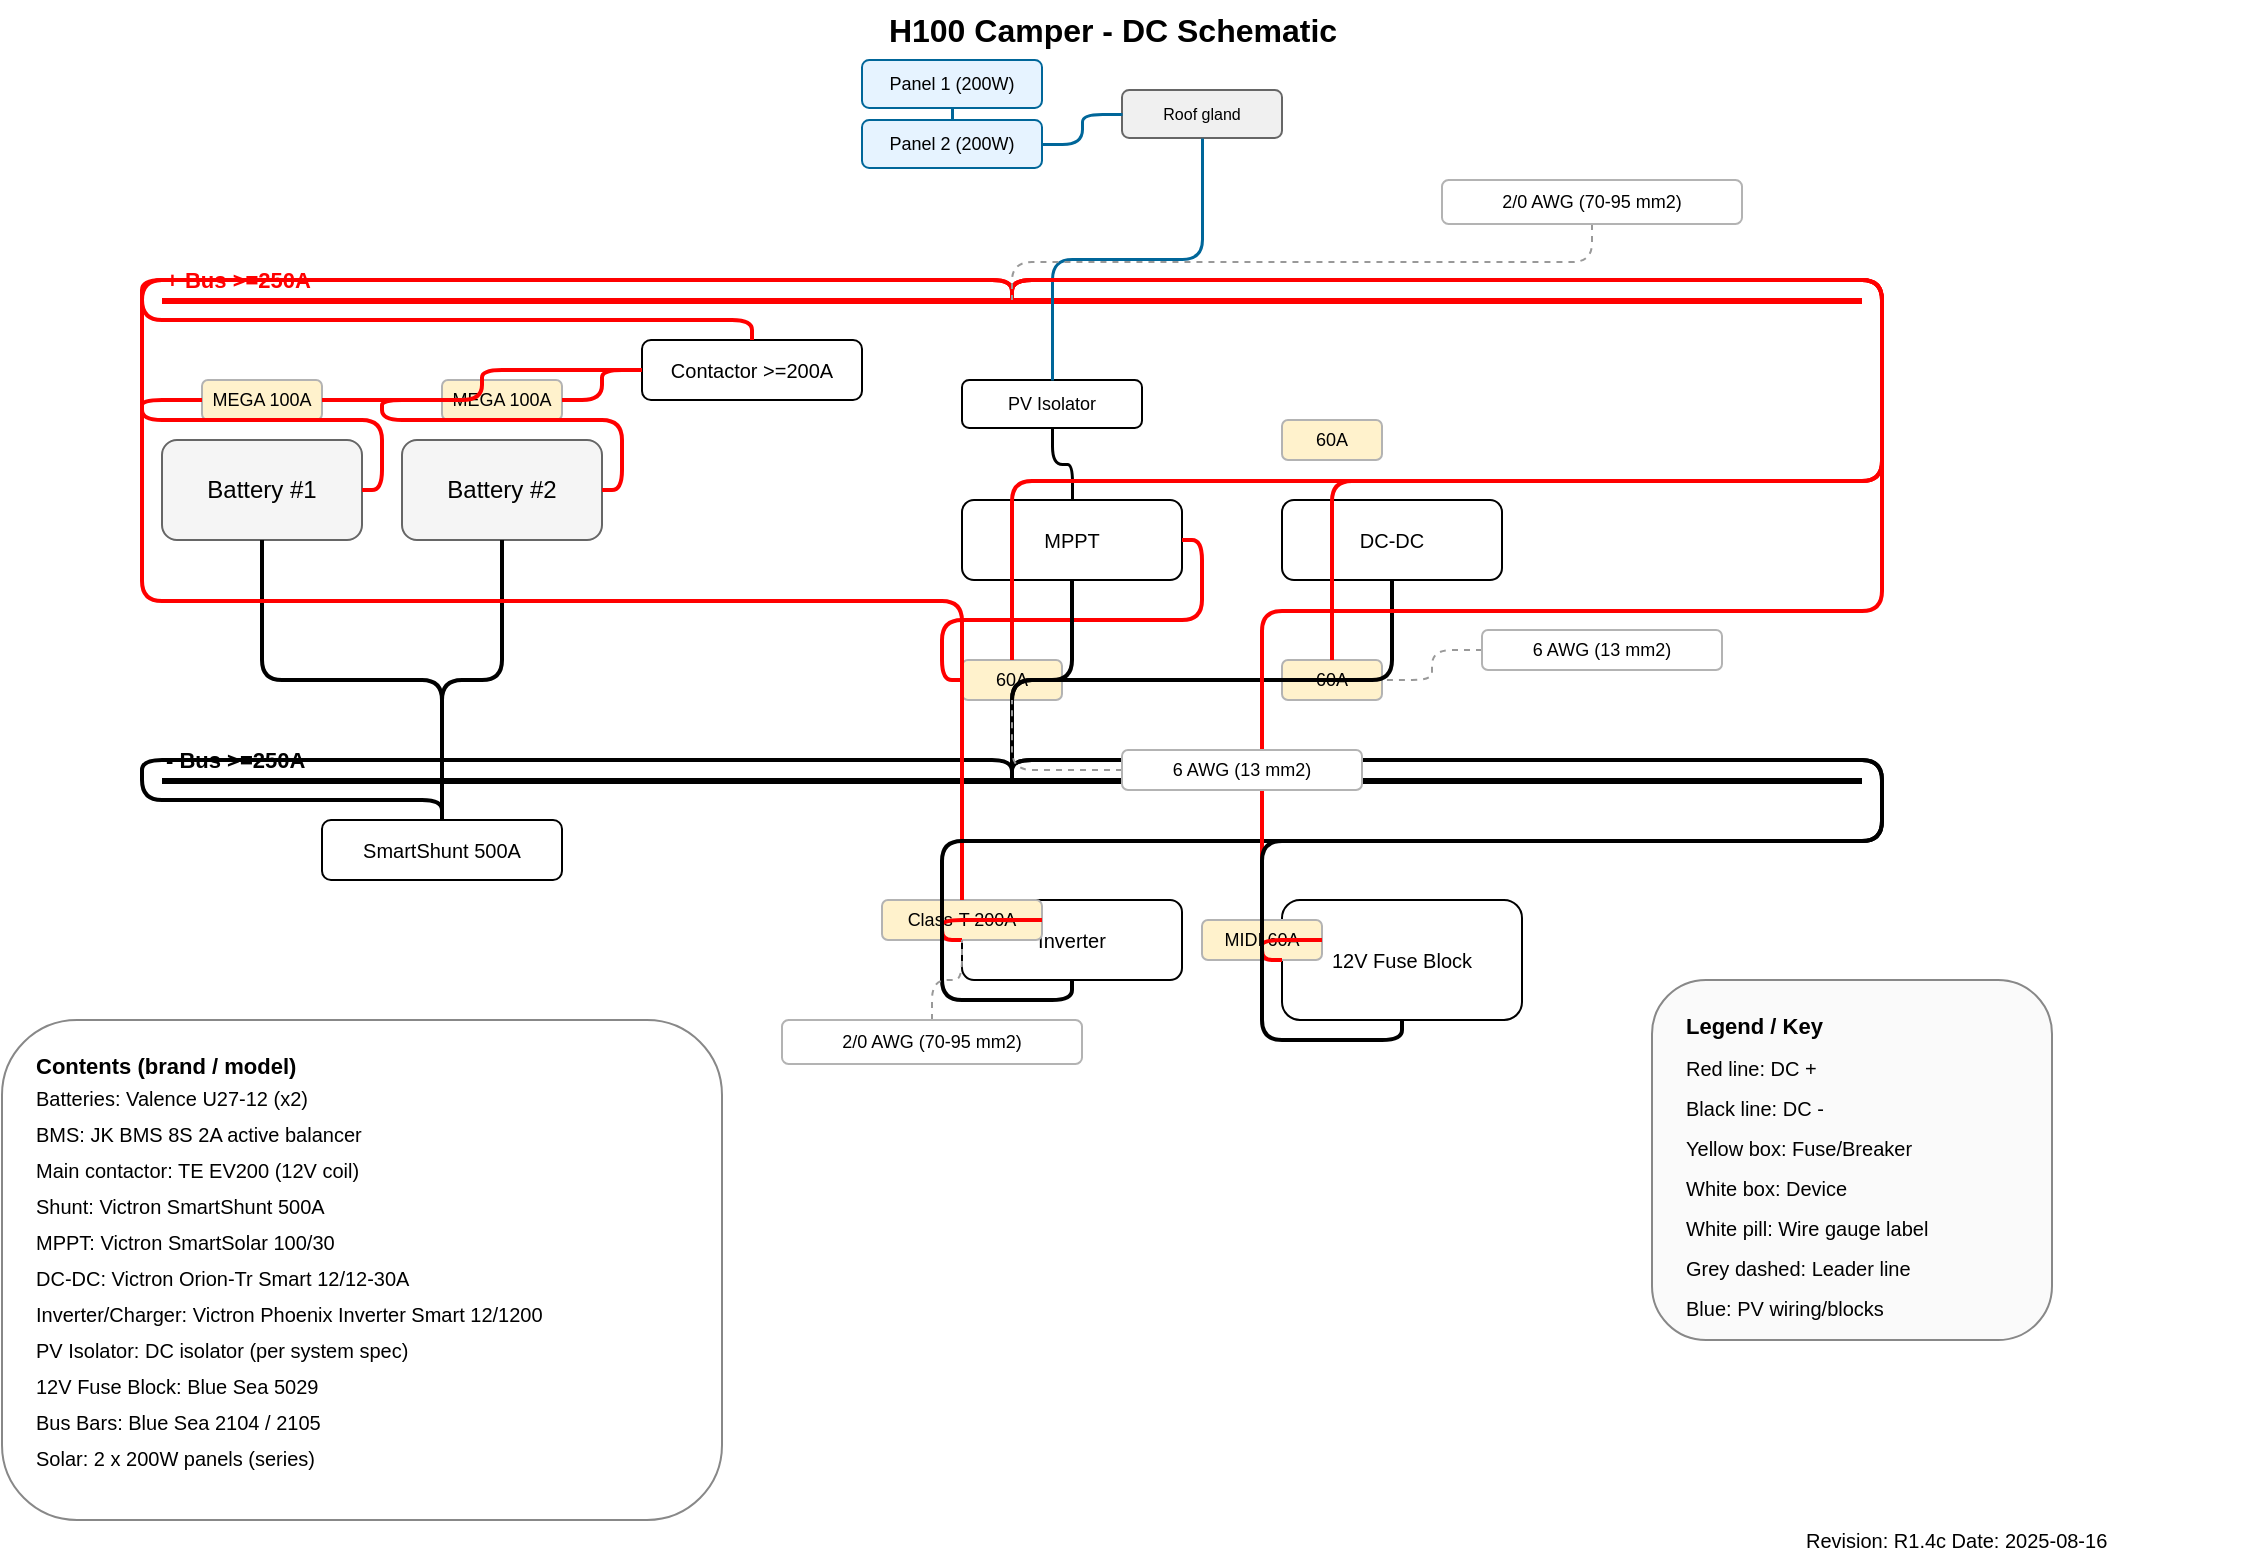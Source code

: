 ﻿<?xml version="1.0" encoding="UTF-8"?>
<mxfile version="28.0.6">
  <diagram id="dc_schematic_r14c" name="H100 Camper - DC Schematic (R1.4c)">
    <mxGraphModel dx="1200" dy="780" grid="1" gridSize="12" guides="1" tooltips="1" connect="1" arrows="0" fold="1" page="1" pageScale="1" pageWidth="1191" pageHeight="842" background="#ffffff" math="0" shadow="0">
      <root>
        <mxCell id="0"/>
        <mxCell id="1" parent="0"/>

        <!-- Layers -->
        <mxCell id="layer_wiring" value="Wiring" parent="1" layer="1"/>
        <mxCell id="layer_labels" value="Labels" parent="1" layer="1"/>
        <mxCell id="layer_legend" value="Legend" parent="1" layer="1"/>
        <mxCell id="layer_contents" value="Contents" parent="1" layer="1"/>
        <mxCell id="layer_notes" value="Notes" parent="1" visible="0" layer="1"/>

        <!-- Title/Rev -->
        <mxCell id="title" value="H100 Camper - DC Schematic" style="text;html=1;align=center;verticalAlign=middle;fontSize=16;fontStyle=1;strokeColor=none;fillColor=none;" parent="layer_labels" vertex="1"><mxGeometry x="430" y="30" width="330" height="30" as="geometry"/></mxCell>
        <mxCell id="rev" value="Revision: R1.4c  Date: 2025-08-16" style="text;html=1;align=left;verticalAlign=middle;fontSize=10;strokeColor=none;fillColor=none;" parent="layer_labels" vertex="1"><mxGeometry x="940" y="790" width="220" height="20" as="geometry"/></mxCell>

        <!-- DC Buses -->
        <mxCell id="pos_bus" value="" style="shape=line;strokeColor=#ff0000;strokeWidth=3;endArrow=none;" parent="layer_wiring" vertex="1"><mxGeometry x="120" y="180" width="850" height="1" as="geometry"/></mxCell>
        <mxCell id="neg_bus" value="" style="shape=line;strokeColor=#000000;strokeWidth=3;endArrow=none;" parent="layer_wiring" vertex="1"><mxGeometry x="120" y="420" width="850" height="1" as="geometry"/></mxCell>
        <mxCell id="pos_bus_label" value="+ Bus >=250A" style="text;html=1;align=left;verticalAlign=middle;fontSize=11;fontStyle=1;strokeColor=none;fillColor=none;fontColor=#ff0000;" parent="layer_labels" vertex="1"><mxGeometry x="120" y="160" width="140" height="20" as="geometry"/></mxCell>
        <mxCell id="neg_bus_label" value="- Bus >=250A" style="text;html=1;align=left;verticalAlign=middle;fontSize=11;fontStyle=1;strokeColor=none;fillColor=none;" parent="layer_labels" vertex="1"><mxGeometry x="120" y="400" width="140" height="20" as="geometry"/></mxCell>

        <!-- Storage lane -->
        <mxCell id="battery1" value="Battery #1" style="rounded=1;whiteSpace=wrap;html=1;strokeColor=#666;fillColor=#f5f5f5;" parent="layer_wiring" vertex="1"><mxGeometry x="120" y="250" width="100" height="50" as="geometry"/></mxCell>
        <mxCell id="battery2" value="Battery #2" style="rounded=1;whiteSpace=wrap;html=1;strokeColor=#666;fillColor=#f5f5f5;" parent="layer_wiring" vertex="1"><mxGeometry x="240" y="250" width="100" height="50" as="geometry"/></mxCell>
        <mxCell id="fuse_b1" value="MEGA 100A" style="rounded=1;whiteSpace=wrap;html=1;strokeColor=#b3b3b3;fillColor=#fff2cc;fontSize=9;" parent="layer_wiring" vertex="1"><mxGeometry x="140" y="220" width="60" height="20" as="geometry"/></mxCell>
        <mxCell id="fuse_b2" value="MEGA 100A" style="rounded=1;whiteSpace=wrap;html=1;strokeColor=#b3b3b3;fillColor=#fff2cc;fontSize=9;" parent="layer_wiring" vertex="1"><mxGeometry x="260" y="220" width="60" height="20" as="geometry"/></mxCell>
        <mxCell id="main_contactor" value="Contactor >=200A" style="rounded=1;whiteSpace=wrap;html=1;strokeColor=#000;fillColor=#fff;fontSize=10;" parent="layer_wiring" vertex="1"><mxGeometry x="360" y="200" width="110" height="30" as="geometry"/></mxCell>
        <mxCell id="smartshunt" value="SmartShunt 500A" style="rounded=1;whiteSpace=wrap;html=1;strokeColor=#000;fillColor=#fff;fontSize=10;" parent="layer_wiring" vertex="1"><mxGeometry x="200" y="440" width="120" height="30" as="geometry"/></mxCell>

        <!-- Storage wiring (orthogonal, side entry/exit) -->
        <mxCell id="b1_to_fuse" style="edgeStyle=orthogonalEdgeStyle;orthogonalRouting=1;exitX=1;exitY=0.5;entryX=0;entryY=0.5;endArrow=none;strokeColor=#ff0000;strokeWidth=2;" parent="layer_wiring" source="battery1" target="fuse_b1" edge="1"><mxGeometry relative="1" as="geometry"/></mxCell>
        <mxCell id="b2_to_fuse" style="edgeStyle=orthogonalEdgeStyle;orthogonalRouting=1;exitX=1;exitY=0.5;entryX=0;entryY=0.5;endArrow=none;strokeColor=#ff0000;strokeWidth=2;" parent="layer_wiring" source="battery2" target="fuse_b2" edge="1"><mxGeometry relative="1" as="geometry"/></mxCell>
        <mxCell id="f1_to_cont" style="edgeStyle=orthogonalEdgeStyle;orthogonalRouting=1;exitX=1;exitY=0.5;entryX=0;entryY=0.5;endArrow=none;strokeColor=#ff0000;strokeWidth=2;" parent="layer_wiring" source="fuse_b1" target="main_contactor" edge="1"><mxGeometry relative="1" as="geometry"/></mxCell>
        <mxCell id="f2_to_cont" style="edgeStyle=orthogonalEdgeStyle;orthogonalRouting=1;exitX=1;exitY=0.5;entryX=0;entryY=0.5;endArrow=none;strokeColor=#ff0000;strokeWidth=2;" parent="layer_wiring" source="fuse_b2" target="main_contactor" edge="1"><mxGeometry relative="1" as="geometry"/></mxCell>
        <mxCell id="cont_to_posbus" style="edgeStyle=orthogonalEdgeStyle;orthogonalRouting=1;exitX=0.5;exitY=0;entryX=0.5;entryY=1;endArrow=none;strokeColor=#ff0000;strokeWidth=2;" parent="layer_wiring" source="main_contactor" target="pos_bus" edge="1"><mxGeometry relative="1" as="geometry"/></mxCell>
        <mxCell id="b1neg_to_shunt" style="edgeStyle=orthogonalEdgeStyle;orthogonalRouting=1;exitX=0.5;exitY=1;entryX=0.5;entryY=0;endArrow=none;strokeColor=#000000;strokeWidth=2;" parent="layer_wiring" source="battery1" target="smartshunt" edge="1"><mxGeometry relative="1" as="geometry"/></mxCell>
        <mxCell id="b2neg_to_shunt" style="edgeStyle=orthogonalEdgeStyle;orthogonalRouting=1;exitX=0.5;exitY=1;entryX=0.5;entryY=0;endArrow=none;strokeColor=#000000;strokeWidth=2;" parent="layer_wiring" source="battery2" target="smartshunt" edge="1"><mxGeometry relative="1" as="geometry"/></mxCell>
        <mxCell id="shunt_to_negbus" style="edgeStyle=orthogonalEdgeStyle;orthogonalRouting=1;exitX=0.5;exitY=0;entryX=0.5;entryY=1;endArrow=none;strokeColor=#000000;strokeWidth=2;" parent="layer_wiring" source="smartshunt" target="neg_bus" edge="1"><mxGeometry relative="1" as="geometry"/></mxCell>

        <!-- Charging lane: 2x200W PV (Series) -> Roof gland -> PV Isolator -> MPPT -->
        <mxCell id="pv_p1" value="Panel 1 (200W)" style="rounded=1;whiteSpace=wrap;html=1;strokeColor=#006699;fillColor=#e6f3ff;fontSize=9;" parent="layer_wiring" vertex="1"><mxGeometry x="470" y="60" width="90" height="24" as="geometry"/></mxCell>
        <mxCell id="pv_p2" value="Panel 2 (200W)" style="rounded=1;whiteSpace=wrap;html=1;strokeColor=#006699;fillColor=#e6f3ff;fontSize=9;" parent="layer_wiring" vertex="1"><mxGeometry x="470" y="90" width="90" height="24" as="geometry"/></mxCell>
        <mxCell id="pv_series" style="edgeStyle=orthogonalEdgeStyle;orthogonalRouting=1;exitX=0.5;exitY=1;entryX=0.5;entryY=0;endArrow=none;strokeColor=#006699;strokeWidth=1.5;" parent="layer_wiring" source="pv_p1" target="pv_p2" edge="1"><mxGeometry relative="1" as="geometry"/></mxCell>
        <mxCell id="pv_roof_gland" value="Roof gland" style="rounded=1;whiteSpace=wrap;html=1;strokeColor=#666;fillColor=#f0f0f0;fontSize=8;" parent="layer_wiring" vertex="1"><mxGeometry x="600" y="75" width="80" height="24" as="geometry"/></mxCell>
        <mxCell id="pv_out_to_gland" style="edgeStyle=orthogonalEdgeStyle;orthogonalRouting=1;exitX=1;exitY=0.5;entryX=0;entryY=0.5;endArrow=none;strokeColor=#006699;strokeWidth=1.5;" parent="layer_wiring" source="pv_p2" target="pv_roof_gland" edge="1"><mxGeometry relative="1" as="geometry"/></mxCell>

        <mxCell id="pv_isolator" value="PV Isolator" style="rounded=1;whiteSpace=wrap;html=1;strokeColor=#000;fillColor=#fff;fontSize=9;" parent="layer_wiring" vertex="1"><mxGeometry x="520" y="220" width="90" height="24" as="geometry"/></mxCell>
        <mxCell id="gland_to_isolator" style="edgeStyle=orthogonalEdgeStyle;orthogonalRouting=1;exitX=0.5;exitY=1;entryX=0.5;entryY=0;endArrow=none;strokeColor=#006699;strokeWidth=1.5;" parent="layer_wiring" source="pv_roof_gland" target="pv_isolator" edge="1"><mxGeometry relative="1" as="geometry"/></mxCell>

        <mxCell id="mppt" value="MPPT" style="rounded=1;whiteSpace=wrap;html=1;strokeColor=#000;fillColor=#fff;fontSize=10;" parent="layer_wiring" vertex="1"><mxGeometry x="520" y="280" width="110" height="40" as="geometry"/></mxCell>
        <mxCell id="isol_to_mppt" style="edgeStyle=orthogonalEdgeStyle;orthogonalRouting=1;exitX=0.5;exitY=1;entryX=0.5;entryY=0;endArrow=none;strokeColor=#000000;strokeWidth=1.5;" parent="layer_wiring" source="pv_isolator" target="mppt" edge="1"><mxGeometry relative="1" as="geometry"/></mxCell>

        <mxCell id="mppt_fuse" value="60A" style="rounded=1;whiteSpace=wrap;html=1;strokeColor=#b3b3b3;fillColor=#fff2cc;fontSize=9;" parent="layer_wiring" vertex="1"><mxGeometry x="520" y="360" width="50" height="20" as="geometry"/></mxCell>
        <mxCell id="mppt_to_fuse" style="edgeStyle=orthogonalEdgeStyle;orthogonalRouting=1;exitX=1;exitY=0.5;entryX=0;entryY=0.5;endArrow=none;strokeColor=#ff0000;strokeWidth=2;" parent="layer_wiring" source="mppt" target="mppt_fuse" edge="1"><mxGeometry relative="1" as="geometry"/></mxCell>
        <mxCell id="mpptfuse_to_posbus" style="edgeStyle=orthogonalEdgeStyle;orthogonalRouting=1;exitX=0.5;exitY=0;entryX=0.5;entryY=1;endArrow=none;strokeColor=#ff0000;strokeWidth=2;" parent="layer_wiring" source="mppt_fuse" target="pos_bus" edge="1"><mxGeometry relative="1" as="geometry"/></mxCell>
        <mxCell id="mppt_to_negbus" style="edgeStyle=orthogonalEdgeStyle;orthogonalRouting=1;exitX=0.5;exitY=1;entryX=0.5;entryY=0;endArrow=none;strokeColor=#000000;strokeWidth=2;" parent="layer_wiring" source="mppt" target="neg_bus" edge="1"><mxGeometry relative="1" as="geometry"/></mxCell>

        <!-- DC-DC charger -->
        <mxCell id="dcdc" value="DC-DC" style="rounded=1;whiteSpace=wrap;html=1;strokeColor=#000;fillColor=#fff;fontSize=10;" parent="layer_wiring" vertex="1"><mxGeometry x="680" y="280" width="110" height="40" as="geometry"/></mxCell>
        <mxCell id="dcdc_fuse_in" value="60A" style="rounded=1;whiteSpace=wrap;html=1;strokeColor=#b3b3b3;fillColor=#fff2cc;fontSize=9;" parent="layer_wiring" vertex="1"><mxGeometry x="680" y="240" width="50" height="20" as="geometry"/></mxCell>
        <mxCell id="dcdc_fuse_out" value="60A" style="rounded=1;whiteSpace=wrap;html=1;strokeColor=#b3b3b3;fillColor=#fff2cc;fontSize=9;" parent="layer_wiring" vertex="1"><mxGeometry x="680" y="360" width="50" height="20" as="geometry"/></mxCell>
        <mxCell id="dcdc_out_to_posbus" style="edgeStyle=orthogonalEdgeStyle;orthogonalRouting=1;exitX=0.5;exitY=0;entryX=0.5;entryY=1;endArrow=none;strokeColor=#ff0000;strokeWidth=2;" parent="layer_wiring" source="dcdc_fuse_out" target="pos_bus" edge="1"><mxGeometry relative="1" as="geometry"/></mxCell>
        <mxCell id="dcdc_to_negbus" style="edgeStyle=orthogonalEdgeStyle;orthogonalRouting=1;exitX=0.5;exitY=1;entryX=0.5;entryY=0;endArrow=none;strokeColor=#000000;strokeWidth=2;" parent="layer_wiring" source="dcdc" target="neg_bus" edge="1"><mxGeometry relative="1" as="geometry"/></mxCell>

        <!-- Loads -->
        <mxCell id="inverter" value="Inverter" style="rounded=1;whiteSpace=wrap;html=1;strokeColor=#000;fillColor=#fff;fontSize=10;" parent="layer_wiring" vertex="1"><mxGeometry x="520" y="480" width="110" height="40" as="geometry"/></mxCell>
        <mxCell id="inv_fuse" value="Class-T 200A" style="rounded=1;whiteSpace=wrap;html=1;strokeColor=#b3b3b3;fillColor=#fff2cc;fontSize=9;" parent="layer_wiring" vertex="1"><mxGeometry x="480" y="480" width="80" height="20" as="geometry"/></mxCell>
        <mxCell id="inv_to_fuse" style="edgeStyle=orthogonalEdgeStyle;orthogonalRouting=1;exitX=0;exitY=0.5;entryX=1;entryY=0.5;endArrow=none;strokeColor=#ff0000;strokeWidth=2;" parent="layer_wiring" source="inverter" target="inv_fuse" edge="1"><mxGeometry relative="1" as="geometry"/></mxCell>
        <mxCell id="invfuse_to_posbus" style="edgeStyle=orthogonalEdgeStyle;orthogonalRouting=1;exitX=0.5;exitY=0;entryX=0.5;entryY=1;endArrow=none;strokeColor=#ff0000;strokeWidth=2;" parent="layer_wiring" source="inv_fuse" target="pos_bus" edge="1"><mxGeometry relative="1" as="geometry"/></mxCell>
        <mxCell id="inv_to_negbus" style="edgeStyle=orthogonalEdgeStyle;orthogonalRouting=1;exitX=0.5;exitY=1;entryX=0.5;entryY=0;endArrow=none;strokeColor=#000000;strokeWidth=2;" parent="layer_wiring" source="inverter" target="neg_bus" edge="1"><mxGeometry relative="1" as="geometry"/></mxCell>

        <mxCell id="dist_panel" value="12V Fuse Block" style="rounded=1;whiteSpace=wrap;html=1;strokeColor=#000;fillColor=#fff;fontSize=10;" parent="layer_wiring" vertex="1"><mxGeometry x="680" y="480" width="120" height="60" as="geometry"/></mxCell>
        <mxCell id="dist_fuse" value="MIDI 60A" style="rounded=1;whiteSpace=wrap;html=1;strokeColor=#b3b3b3;fillColor=#fff2cc;fontSize=9;" parent="layer_wiring" vertex="1"><mxGeometry x="640" y="490" width="60" height="20" as="geometry"/></mxCell>
        <mxCell id="dist_to_fuse" style="edgeStyle=orthogonalEdgeStyle;orthogonalRouting=1;exitX=0;exitY=0.5;entryX=1;entryY=0.5;endArrow=none;strokeColor=#ff0000;strokeWidth=2;" parent="layer_wiring" source="dist_panel" target="dist_fuse" edge="1"><mxGeometry relative="1" as="geometry"/></mxCell>
        <mxCell id="distfuse_to_posbus" style="edgeStyle=orthogonalEdgeStyle;orthogonalRouting=1;exitX=0.5;exitY=0;entryX=0.5;entryY=1;endArrow=none;strokeColor=#ff0000;strokeWidth=2;" parent="layer_wiring" source="dist_fuse" target="pos_bus" edge="1"><mxGeometry relative="1" as="geometry"/></mxCell>
        <mxCell id="dist_to_negbus" style="edgeStyle=orthogonalEdgeStyle;orthogonalRouting=1;exitX=0.5;exitY=1;entryX=0.5;entryY=0;endArrow=none;strokeColor=#000000;strokeWidth=2;" parent="layer_wiring" source="dist_panel" target="neg_bus" edge="1"><mxGeometry relative="1" as="geometry"/></mxCell>

        <!-- Wire-gauge pills -->
        <mxCell id="pill_main" value="2/0 AWG (70-95 mm2)" style="rounded=1;whiteSpace=wrap;html=1;fillColor=#ffffff;strokeColor=#b3b3b3;strokeWidth=1;fontSize=9;align=center;verticalAlign=middle;" parent="layer_labels" vertex="1"><mxGeometry x="760" y="120" width="150" height="22" as="geometry"/></mxCell>
        <mxCell id="lead_main" style="edgeStyle=orthogonalEdgeStyle;orthogonalRouting=1;dashed=1;endArrow=none;strokeColor=#999999;strokeWidth=1;" parent="layer_wiring" source="pill_main" target="pos_bus" edge="1"><mxGeometry relative="1" as="geometry"/></mxCell>
        <mxCell id="pill_mppt" value="6 AWG (13 mm2)" style="rounded=1;whiteSpace=wrap;html=1;fillColor=#ffffff;strokeColor=#b3b3b3;strokeWidth=1;fontSize=9;align=center;verticalAlign=middle;" parent="layer_labels" vertex="1"><mxGeometry x="600" y="405" width="120" height="20" as="geometry"/></mxCell>
        <mxCell id="lead_mppt" style="edgeStyle=orthogonalEdgeStyle;orthogonalRouting=1;dashed=1;endArrow=none;strokeColor=#999999;strokeWidth=1;" parent="layer_wiring" source="pill_mppt" target="mppt_fuse" edge="1"><mxGeometry relative="1" as="geometry"/></mxCell>
        <mxCell id="pill_dcdc" value="6 AWG (13 mm2)" style="rounded=1;whiteSpace=wrap;html=1;fillColor=#ffffff;strokeColor=#b3b3b3;strokeWidth=1;fontSize=9;align=center;verticalAlign=middle;" parent="layer_labels" vertex="1"><mxGeometry x="780" y="345" width="120" height="20" as="geometry"/></mxCell>
        <mxCell id="lead_dcdc" style="edgeStyle=orthogonalEdgeStyle;orthogonalRouting=1;dashed=1;endArrow=none;strokeColor=#999999;strokeWidth=1;" parent="layer_wiring" source="pill_dcdc" target="dcdc_fuse_out" edge="1"><mxGeometry relative="1" as="geometry"/></mxCell>
        <mxCell id="pill_inverter" value="2/0 AWG (70-95 mm2)" style="rounded=1;whiteSpace=wrap;html=1;fillColor=#ffffff;strokeColor=#b3b3b3;strokeWidth=1;fontSize=9;align=center;verticalAlign=middle;" parent="layer_labels" vertex="1"><mxGeometry x="430" y="540" width="150" height="22" as="geometry"/></mxCell>
        <mxCell id="lead_inverter" style="edgeStyle=orthogonalEdgeStyle;orthogonalRouting=1;dashed=1;endArrow=none;strokeColor=#999999;strokeWidth=1;" parent="layer_wiring" source="pill_inverter" target="inv_fuse" edge="1"><mxGeometry relative="1" as="geometry"/></mxCell>

        <!-- Legend (visible) -->
        <mxCell id="legend_box" value="" style="rounded=1;strokeColor=#888;fillColor=#fafafa;" parent="layer_legend" vertex="1"><mxGeometry x="865" y="520" width="200" height="180" as="geometry"/></mxCell>
        <mxCell id="legend_title" value="Legend / Key" style="text;html=1;align=left;verticalAlign=top;fontSize=11;fontStyle=1;strokeColor=none;fillColor=none;" parent="layer_legend" vertex="1"><mxGeometry x="880" y="530" width="170" height="20" as="geometry"/></mxCell>
        <mxCell id="legend_pos" value="Red line: DC +" style="text;html=1;align=left;verticalAlign=middle;fontSize=10;strokeColor=none;fillColor=none;" parent="layer_legend" vertex="1"><mxGeometry x="880" y="555" width="170" height="18" as="geometry"/></mxCell>
        <mxCell id="legend_neg" value="Black line: DC -" style="text;html=1;align=left;verticalAlign=middle;fontSize=10;strokeColor=none;fillColor=none;" parent="layer_legend" vertex="1"><mxGeometry x="880" y="575" width="170" height="18" as="geometry"/></mxCell>
        <mxCell id="legend_fuse" value="Yellow box: Fuse/Breaker" style="text;html=1;align=left;verticalAlign=middle;fontSize=10;strokeColor=none;fillColor=none;" parent="layer_legend" vertex="1"><mxGeometry x="880" y="595" width="170" height="18" as="geometry"/></mxCell>
        <mxCell id="legend_device" value="White box: Device" style="text;html=1;align=left;verticalAlign=middle;fontSize=10;strokeColor=none;fillColor=none;" parent="layer_legend" vertex="1"><mxGeometry x="880" y="615" width="170" height="18" as="geometry"/></mxCell>
        <mxCell id="legend_pill" value="White pill: Wire gauge label" style="text;html=1;align=left;verticalAlign=middle;fontSize=10;strokeColor=none;fillColor=none;" parent="layer_legend" vertex="1"><mxGeometry x="880" y="635" width="170" height="18" as="geometry"/></mxCell>
        <mxCell id="legend_leader" value="Grey dashed: Leader line" style="text;html=1;align=left;verticalAlign=middle;fontSize=10;strokeColor=none;fillColor=none;" parent="layer_legend" vertex="1"><mxGeometry x="880" y="655" width="170" height="18" as="geometry"/></mxCell>
        <mxCell id="legend_pv" value="Blue: PV wiring/blocks" style="text;html=1;align=left;verticalAlign=middle;fontSize=10;strokeColor=none;fillColor=none;" parent="layer_legend" vertex="1"><mxGeometry x="880" y="675" width="170" height="18" as="geometry"/></mxCell>

        <!-- Contents (bottom-left, expanded) -->
        <mxCell id="contents_box" value="" style="rounded=1;strokeColor=#888;fillColor=#ffffff;" parent="layer_contents" vertex="1"><mxGeometry x="40" y="540" width="360" height="250" as="geometry"/></mxCell>
        <mxCell id="contents_title" value="Contents (brand / model)" style="text;html=1;align=left;verticalAlign=top;fontSize=11;fontStyle=1;strokeColor=none;fillColor=none;" parent="layer_contents" vertex="1"><mxGeometry x="55" y="550" width="330" height="20" as="geometry"/></mxCell>
        <mxCell id="c_batts" value="Batteries: Valence U27-12 (x2)" style="text;html=1;align=left;verticalAlign=middle;fontSize=10;" parent="layer_contents" vertex="1"><mxGeometry x="55" y="570" width="330" height="18" as="geometry"/></mxCell>
        <mxCell id="c_bms" value="BMS: JK BMS 8S 2A active balancer" style="text;html=1;align=left;verticalAlign=middle;fontSize=10;" parent="layer_contents" vertex="1"><mxGeometry x="55" y="588" width="330" height="18" as="geometry"/></mxCell>
        <mxCell id="c_cont" value="Main contactor: TE EV200 (12V coil)" style="text;html=1;align=left;verticalAlign=middle;fontSize=10;" parent="layer_contents" vertex="1"><mxGeometry x="55" y="606" width="330" height="18" as="geometry"/></mxCell>
        <mxCell id="c_shunt" value="Shunt: Victron SmartShunt 500A" style="text;html=1;align=left;verticalAlign=middle;fontSize=10;" parent="layer_contents" vertex="1"><mxGeometry x="55" y="624" width="330" height="18" as="geometry"/></mxCell>
        <mxCell id="c_mppt" value="MPPT: Victron SmartSolar 100/30" style="text;html=1;align=left;verticalAlign=middle;fontSize=10;" parent="layer_contents" vertex="1"><mxGeometry x="55" y="642" width="330" height="18" as="geometry"/></mxCell>
        <mxCell id="c_dcdc" value="DC-DC: Victron Orion-Tr Smart 12/12-30A" style="text;html=1;align=left;verticalAlign=middle;fontSize=10;" parent="layer_contents" vertex="1"><mxGeometry x="55" y="660" width="330" height="18" as="geometry"/></mxCell>
        <mxCell id="c_inverter" value="Inverter/Charger: Victron Phoenix Inverter Smart 12/1200" style="text;html=1;align=left;verticalAlign=middle;fontSize=10;" parent="layer_contents" vertex="1"><mxGeometry x="55" y="678" width="330" height="18" as="geometry"/></mxCell>
        <mxCell id="c_isol" value="PV Isolator: DC isolator (per system spec)" style="text;html=1;align=left;verticalAlign=middle;fontSize=10;" parent="layer_contents" vertex="1"><mxGeometry x="55" y="696" width="330" height="18" as="geometry"/></mxCell>
        <mxCell id="c_fuseblk" value="12V Fuse Block: Blue Sea 5029" style="text;html=1;align=left;verticalAlign=middle;fontSize=10;" parent="layer_contents" vertex="1"><mxGeometry x="55" y="714" width="330" height="18" as="geometry"/></mxCell>
        <mxCell id="c_busbar" value="Bus Bars: Blue Sea 2104 / 2105" style="text;html=1;align=left;verticalAlign=middle;fontSize=10;" parent="layer_contents" vertex="1"><mxGeometry x="55" y="732" width="330" height="18" as="geometry"/></mxCell>
        <mxCell id="c_panels" value="Solar: 2 x 200W panels (series)" style="text;html=1;align=left;verticalAlign=middle;fontSize=10;" parent="layer_contents" vertex="1"><mxGeometry x="55" y="750" width="330" height="18" as="geometry"/></mxCell>

        <!-- Notes (hidden) -->
        <mxCell id="note_pv" value="PV shown 2x200W in series. If parallel, add branch fuses and adjust wiring." style="text;html=1;align=left;verticalAlign=middle;fontSize=10;strokeColor=none;fillColor=none;" parent="layer_notes" vertex="1"><mxGeometry x="120" y="720" width="880" height="20" as="geometry"/></mxCell>
        <mxCell id="note_bms" value="JK BMS controls main contactor for LVD/HVD. Coil supply on fused protected circuit." style="text;html=1;align=left;verticalAlign=middle;fontSize=10;strokeColor=none;fillColor=none;" parent="layer_notes" vertex="1"><mxGeometry x="120" y="740" width="880" height="20" as="geometry"/></mxCell>
        <mxCell id="note_val" value="Valence internal BMS is not a primary load disconnect." style="text;html=1;align=left;verticalAlign=middle;fontSize=10;strokeColor=none;fillColor=none;" parent="layer_notes" vertex="1"><mxGeometry x="120" y="760" width="880" height="20" as="geometry"/></mxCell>

      </root>
    </mxGraphModel>
  </diagram>
</mxfile>


